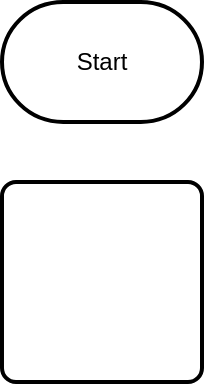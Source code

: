 <mxfile version="11.2.5" type="device" pages="5"><diagram id="2FdlBSKKL4haz4lydQ12" name="retrieve()"><mxGraphModel dx="684" dy="711" grid="1" gridSize="10" guides="1" tooltips="1" connect="1" arrows="1" fold="1" page="1" pageScale="1" pageWidth="827" pageHeight="1169" math="0" shadow="0"><root><mxCell id="0"/><mxCell id="1" parent="0"/><mxCell id="p5mBRO2UHT_LaKBFh_5N-11" value="Start" style="strokeWidth=2;html=1;shape=mxgraph.flowchart.terminator;whiteSpace=wrap;" vertex="1" parent="1"><mxGeometry x="160" y="30" width="100" height="60" as="geometry"/></mxCell><mxCell id="p5mBRO2UHT_LaKBFh_5N-12" value="" style="rounded=1;whiteSpace=wrap;html=1;absoluteArcSize=1;arcSize=14;strokeWidth=2;" vertex="1" parent="1"><mxGeometry x="160" y="120" width="100" height="100" as="geometry"/></mxCell></root></mxGraphModel></diagram><diagram id="WGs0F435xt93-tC-xQ7e" name="insert()"><mxGraphModel dx="141" dy="498" grid="1" gridSize="10" guides="1" tooltips="1" connect="1" arrows="1" fold="1" page="1" pageScale="1" pageWidth="827" pageHeight="1169" math="0" shadow="0"><root><mxCell id="QkrTZW6obDeRXy5RaAmy-0"/><mxCell id="QkrTZW6obDeRXy5RaAmy-1" parent="QkrTZW6obDeRXy5RaAmy-0"/></root></mxGraphModel></diagram><diagram id="iqEW7lowx3vzISkFRlmQ" name="remove()"><mxGraphModel dx="141" dy="498" grid="1" gridSize="10" guides="1" tooltips="1" connect="1" arrows="1" fold="1" page="1" pageScale="1" pageWidth="827" pageHeight="1169" math="0" shadow="0"><root><mxCell id="B7z9mbdNRmHdRzL1Anlc-0"/><mxCell id="B7z9mbdNRmHdRzL1Anlc-1" parent="B7z9mbdNRmHdRzL1Anlc-0"/></root></mxGraphModel></diagram><diagram id="Fm0lhehT8tn5ymkJ6HN_" name="printRoster()"><mxGraphModel dx="141" dy="498" grid="1" gridSize="10" guides="1" tooltips="1" connect="1" arrows="1" fold="1" page="1" pageScale="1" pageWidth="827" pageHeight="1169" math="0" shadow="0"><root><mxCell id="-1_0KqJWqYO2CRwzQfHZ-0"/><mxCell id="-1_0KqJWqYO2CRwzQfHZ-1" parent="-1_0KqJWqYO2CRwzQfHZ-0"/></root></mxGraphModel></diagram><diagram id="6LVeS7RI4CewqzKwil9S" name="intersection()"><mxGraphModel dx="141" dy="498" grid="1" gridSize="10" guides="1" tooltips="1" connect="1" arrows="1" fold="1" page="1" pageScale="1" pageWidth="827" pageHeight="1169" math="0" shadow="0"><root><mxCell id="NuGHJHdlAhJAaZW9bPFz-0"/><mxCell id="NuGHJHdlAhJAaZW9bPFz-1" parent="NuGHJHdlAhJAaZW9bPFz-0"/></root></mxGraphModel></diagram></mxfile>